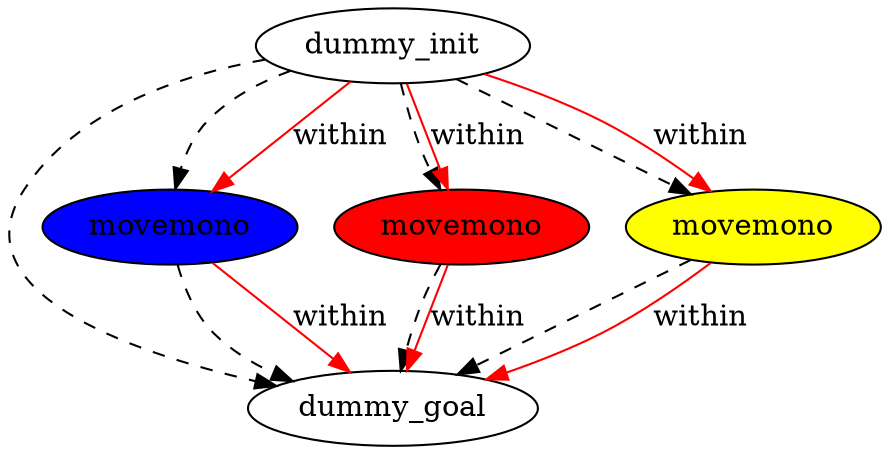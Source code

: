 digraph {
	"d26729ec-b8f4-9228-a98c-abf988ac8b2f" [label=dummy_init fillcolor=white style=filled]
	"ac60f420-8532-718f-b7d9-115588e81206" [label=dummy_goal fillcolor=white style=filled]
	"c80c0dfa-7b77-6827-fe2e-7cee2bdcce5d" [label=movemono fillcolor=blue style=filled]
	"525751cf-99de-ee34-cbda-394a50cb4bd4" [label=movemono fillcolor=red style=filled]
	"30087906-6b14-08e1-474f-b690beef53af" [label=movemono fillcolor=yellow style=filled]
	"30087906-6b14-08e1-474f-b690beef53af" -> "ac60f420-8532-718f-b7d9-115588e81206" [color=black style=dashed]
	"d26729ec-b8f4-9228-a98c-abf988ac8b2f" -> "30087906-6b14-08e1-474f-b690beef53af" [color=black style=dashed]
	"c80c0dfa-7b77-6827-fe2e-7cee2bdcce5d" -> "ac60f420-8532-718f-b7d9-115588e81206" [color=black style=dashed]
	"525751cf-99de-ee34-cbda-394a50cb4bd4" -> "ac60f420-8532-718f-b7d9-115588e81206" [color=black style=dashed]
	"d26729ec-b8f4-9228-a98c-abf988ac8b2f" -> "525751cf-99de-ee34-cbda-394a50cb4bd4" [color=black style=dashed]
	"d26729ec-b8f4-9228-a98c-abf988ac8b2f" -> "c80c0dfa-7b77-6827-fe2e-7cee2bdcce5d" [color=black style=dashed]
	"d26729ec-b8f4-9228-a98c-abf988ac8b2f" -> "ac60f420-8532-718f-b7d9-115588e81206" [color=black style=dashed]
	"d26729ec-b8f4-9228-a98c-abf988ac8b2f" -> "525751cf-99de-ee34-cbda-394a50cb4bd4" [label=within color=red]
	"c80c0dfa-7b77-6827-fe2e-7cee2bdcce5d" -> "ac60f420-8532-718f-b7d9-115588e81206" [label=within color=red]
	"d26729ec-b8f4-9228-a98c-abf988ac8b2f" -> "30087906-6b14-08e1-474f-b690beef53af" [label=within color=red]
	"d26729ec-b8f4-9228-a98c-abf988ac8b2f" -> "c80c0dfa-7b77-6827-fe2e-7cee2bdcce5d" [label=within color=red]
	"525751cf-99de-ee34-cbda-394a50cb4bd4" -> "ac60f420-8532-718f-b7d9-115588e81206" [label=within color=red]
	"30087906-6b14-08e1-474f-b690beef53af" -> "ac60f420-8532-718f-b7d9-115588e81206" [label=within color=red]
}
